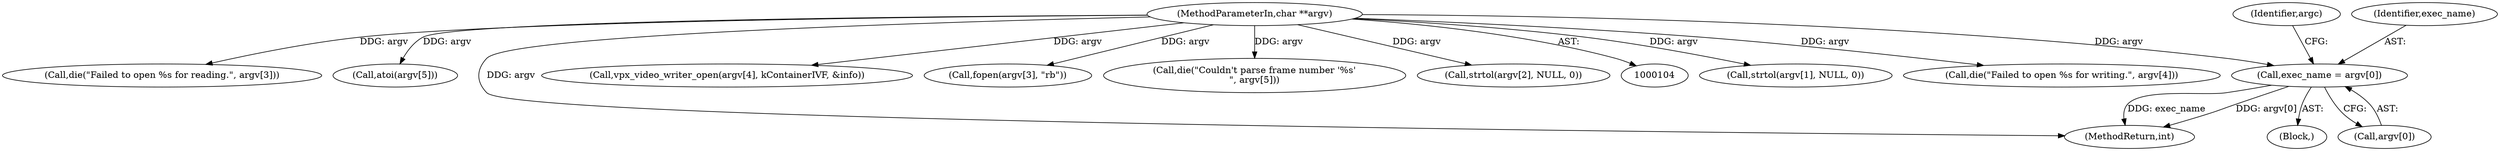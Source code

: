 digraph "0_Android_5a9753fca56f0eeb9f61e342b2fccffc364f9426_23@array" {
"1000147" [label="(Call,exec_name = argv[0])"];
"1000106" [label="(MethodParameterIn,char **argv)"];
"1000192" [label="(Call,strtol(argv[1], NULL, 0))"];
"1000154" [label="(Identifier,argc)"];
"1000345" [label="(Call,die(\"Failed to open %s for writing.\", argv[4]))"];
"1000359" [label="(Call,die(\"Failed to open %s for reading.\", argv[3]))"];
"1000106" [label="(MethodParameterIn,char **argv)"];
"1000169" [label="(Call,atoi(argv[5]))"];
"1000450" [label="(MethodReturn,int)"];
"1000335" [label="(Call,vpx_video_writer_open(argv[4], kContainerIVF, &info))"];
"1000354" [label="(Call,fopen(argv[3], \"rb\"))"];
"1000176" [label="(Call,die(\"Couldn't parse frame number '%s'\n\", argv[5]))"];
"1000202" [label="(Call,strtol(argv[2], NULL, 0))"];
"1000147" [label="(Call,exec_name = argv[0])"];
"1000148" [label="(Identifier,exec_name)"];
"1000107" [label="(Block,)"];
"1000149" [label="(Call,argv[0])"];
"1000147" -> "1000107"  [label="AST: "];
"1000147" -> "1000149"  [label="CFG: "];
"1000148" -> "1000147"  [label="AST: "];
"1000149" -> "1000147"  [label="AST: "];
"1000154" -> "1000147"  [label="CFG: "];
"1000147" -> "1000450"  [label="DDG: argv[0]"];
"1000147" -> "1000450"  [label="DDG: exec_name"];
"1000106" -> "1000147"  [label="DDG: argv"];
"1000106" -> "1000104"  [label="AST: "];
"1000106" -> "1000450"  [label="DDG: argv"];
"1000106" -> "1000169"  [label="DDG: argv"];
"1000106" -> "1000176"  [label="DDG: argv"];
"1000106" -> "1000192"  [label="DDG: argv"];
"1000106" -> "1000202"  [label="DDG: argv"];
"1000106" -> "1000335"  [label="DDG: argv"];
"1000106" -> "1000345"  [label="DDG: argv"];
"1000106" -> "1000354"  [label="DDG: argv"];
"1000106" -> "1000359"  [label="DDG: argv"];
}
